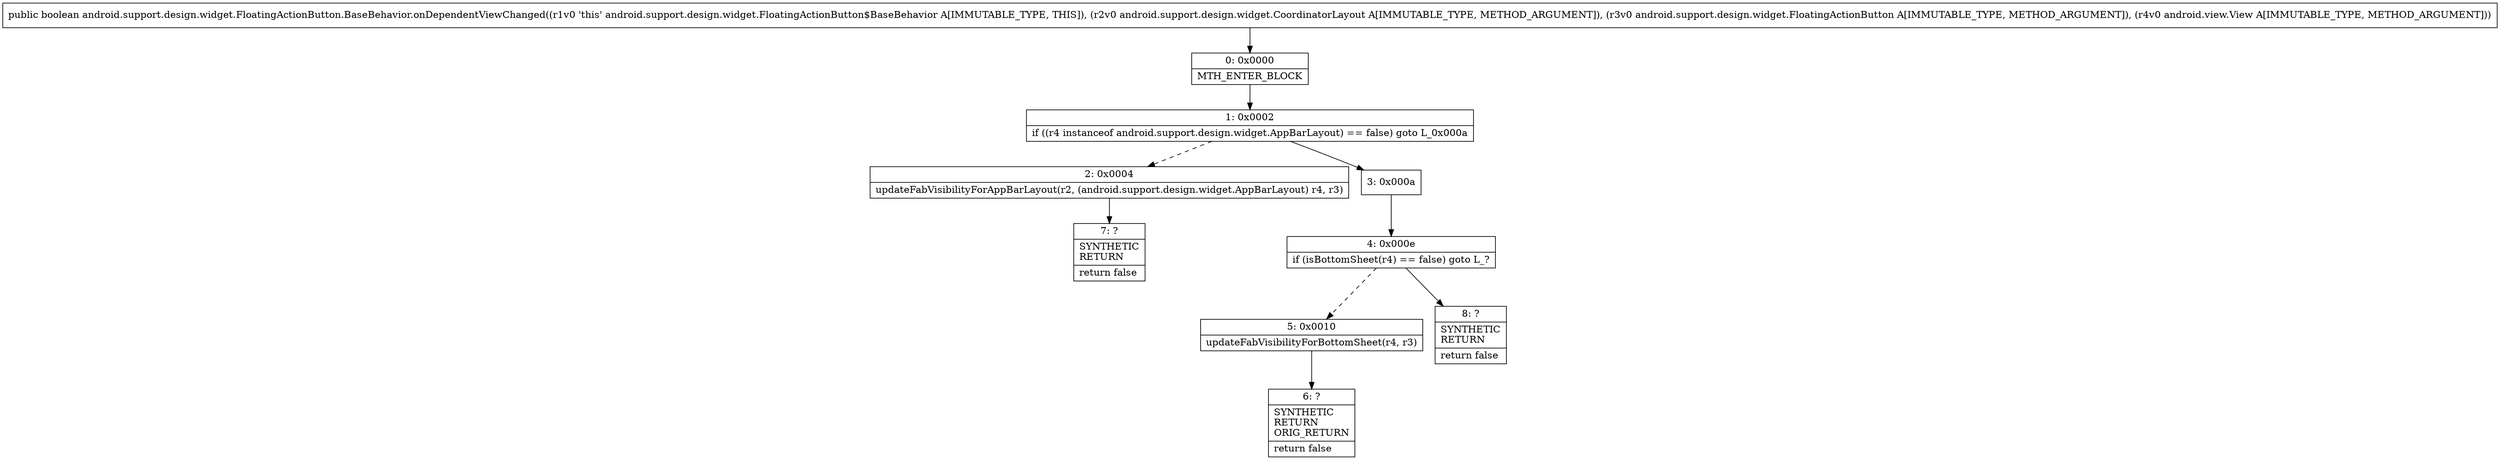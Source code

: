 digraph "CFG forandroid.support.design.widget.FloatingActionButton.BaseBehavior.onDependentViewChanged(Landroid\/support\/design\/widget\/CoordinatorLayout;Landroid\/support\/design\/widget\/FloatingActionButton;Landroid\/view\/View;)Z" {
Node_0 [shape=record,label="{0\:\ 0x0000|MTH_ENTER_BLOCK\l}"];
Node_1 [shape=record,label="{1\:\ 0x0002|if ((r4 instanceof android.support.design.widget.AppBarLayout) == false) goto L_0x000a\l}"];
Node_2 [shape=record,label="{2\:\ 0x0004|updateFabVisibilityForAppBarLayout(r2, (android.support.design.widget.AppBarLayout) r4, r3)\l}"];
Node_3 [shape=record,label="{3\:\ 0x000a}"];
Node_4 [shape=record,label="{4\:\ 0x000e|if (isBottomSheet(r4) == false) goto L_?\l}"];
Node_5 [shape=record,label="{5\:\ 0x0010|updateFabVisibilityForBottomSheet(r4, r3)\l}"];
Node_6 [shape=record,label="{6\:\ ?|SYNTHETIC\lRETURN\lORIG_RETURN\l|return false\l}"];
Node_7 [shape=record,label="{7\:\ ?|SYNTHETIC\lRETURN\l|return false\l}"];
Node_8 [shape=record,label="{8\:\ ?|SYNTHETIC\lRETURN\l|return false\l}"];
MethodNode[shape=record,label="{public boolean android.support.design.widget.FloatingActionButton.BaseBehavior.onDependentViewChanged((r1v0 'this' android.support.design.widget.FloatingActionButton$BaseBehavior A[IMMUTABLE_TYPE, THIS]), (r2v0 android.support.design.widget.CoordinatorLayout A[IMMUTABLE_TYPE, METHOD_ARGUMENT]), (r3v0 android.support.design.widget.FloatingActionButton A[IMMUTABLE_TYPE, METHOD_ARGUMENT]), (r4v0 android.view.View A[IMMUTABLE_TYPE, METHOD_ARGUMENT])) }"];
MethodNode -> Node_0;
Node_0 -> Node_1;
Node_1 -> Node_2[style=dashed];
Node_1 -> Node_3;
Node_2 -> Node_7;
Node_3 -> Node_4;
Node_4 -> Node_5[style=dashed];
Node_4 -> Node_8;
Node_5 -> Node_6;
}

